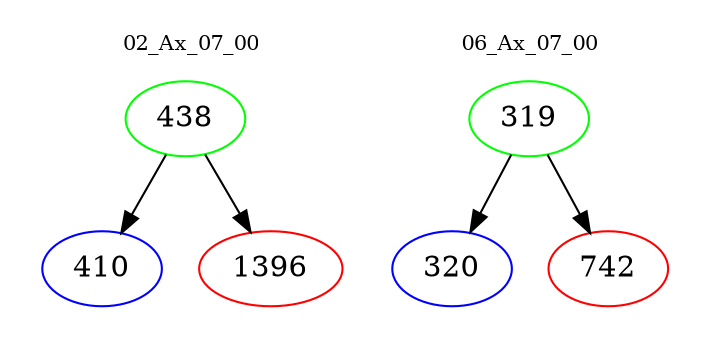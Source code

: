 digraph{
subgraph cluster_0 {
color = white
label = "02_Ax_07_00";
fontsize=10;
T0_438 [label="438", color="green"]
T0_438 -> T0_410 [color="black"]
T0_410 [label="410", color="blue"]
T0_438 -> T0_1396 [color="black"]
T0_1396 [label="1396", color="red"]
}
subgraph cluster_1 {
color = white
label = "06_Ax_07_00";
fontsize=10;
T1_319 [label="319", color="green"]
T1_319 -> T1_320 [color="black"]
T1_320 [label="320", color="blue"]
T1_319 -> T1_742 [color="black"]
T1_742 [label="742", color="red"]
}
}
